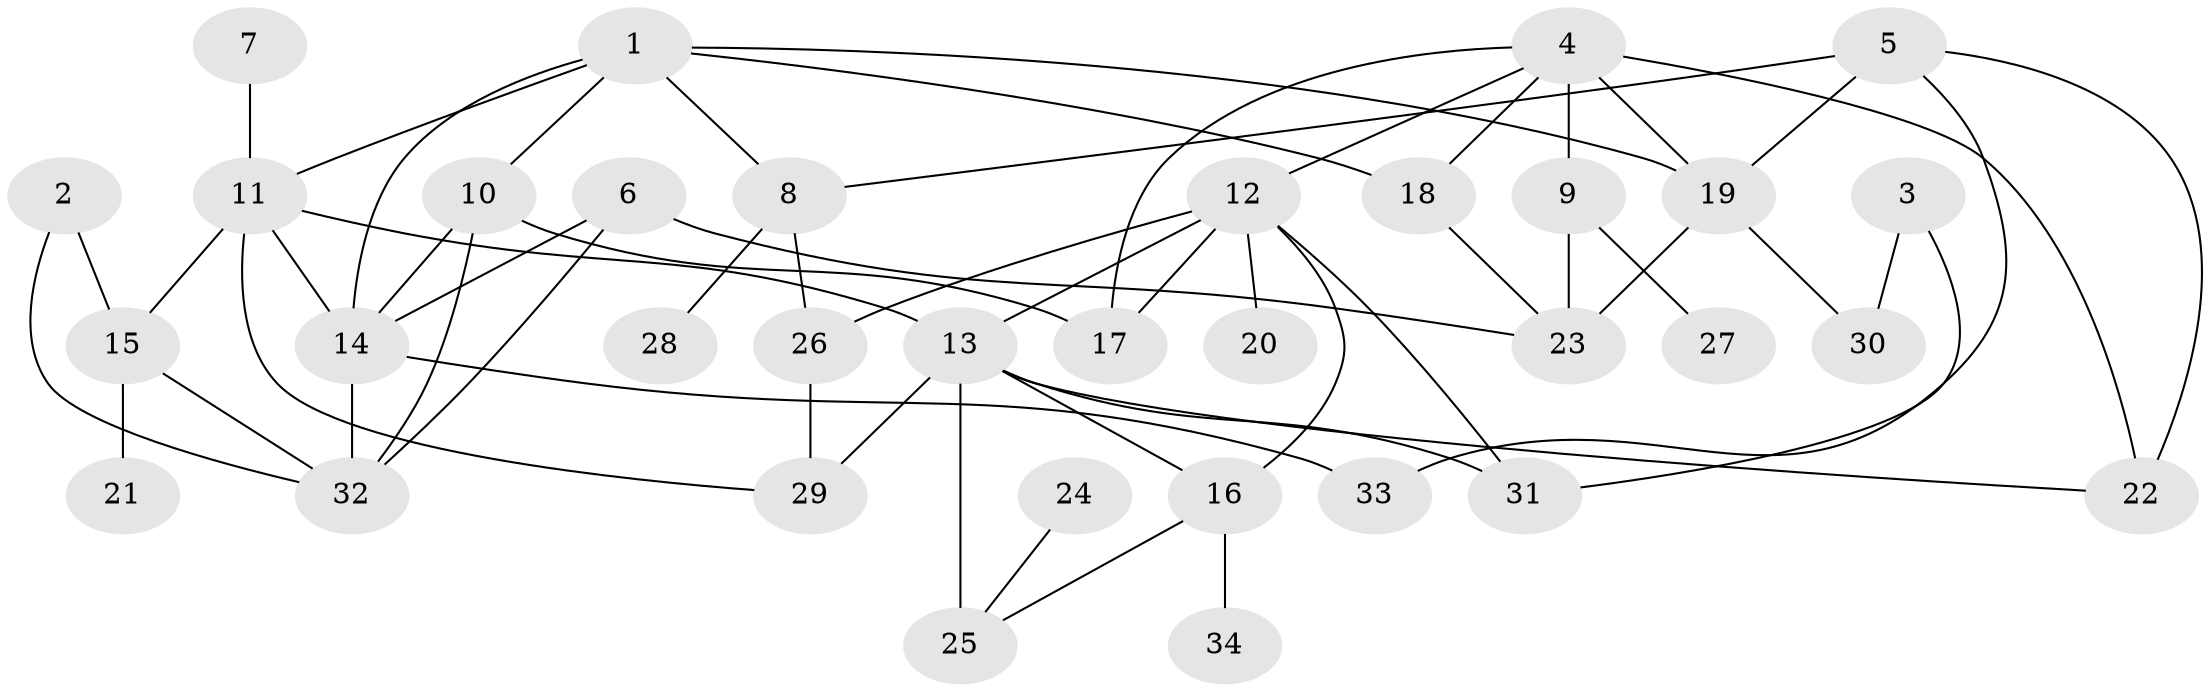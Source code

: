 // original degree distribution, {6: 0.035398230088495575, 4: 0.07964601769911504, 7: 0.017699115044247787, 5: 0.07964601769911504, 2: 0.3008849557522124, 3: 0.19469026548672566, 1: 0.2920353982300885}
// Generated by graph-tools (version 1.1) at 2025/36/03/04/25 23:36:03]
// undirected, 34 vertices, 57 edges
graph export_dot {
  node [color=gray90,style=filled];
  1;
  2;
  3;
  4;
  5;
  6;
  7;
  8;
  9;
  10;
  11;
  12;
  13;
  14;
  15;
  16;
  17;
  18;
  19;
  20;
  21;
  22;
  23;
  24;
  25;
  26;
  27;
  28;
  29;
  30;
  31;
  32;
  33;
  34;
  1 -- 8 [weight=1.0];
  1 -- 10 [weight=1.0];
  1 -- 11 [weight=1.0];
  1 -- 14 [weight=1.0];
  1 -- 18 [weight=1.0];
  1 -- 19 [weight=1.0];
  2 -- 15 [weight=1.0];
  2 -- 32 [weight=1.0];
  3 -- 30 [weight=1.0];
  3 -- 31 [weight=1.0];
  4 -- 9 [weight=2.0];
  4 -- 12 [weight=1.0];
  4 -- 17 [weight=1.0];
  4 -- 18 [weight=1.0];
  4 -- 19 [weight=1.0];
  4 -- 22 [weight=2.0];
  5 -- 8 [weight=1.0];
  5 -- 19 [weight=1.0];
  5 -- 22 [weight=1.0];
  5 -- 33 [weight=1.0];
  6 -- 14 [weight=1.0];
  6 -- 23 [weight=1.0];
  6 -- 32 [weight=1.0];
  7 -- 11 [weight=1.0];
  8 -- 26 [weight=1.0];
  8 -- 28 [weight=1.0];
  9 -- 23 [weight=2.0];
  9 -- 27 [weight=1.0];
  10 -- 14 [weight=1.0];
  10 -- 17 [weight=1.0];
  10 -- 32 [weight=1.0];
  11 -- 13 [weight=1.0];
  11 -- 14 [weight=1.0];
  11 -- 15 [weight=1.0];
  11 -- 29 [weight=1.0];
  12 -- 13 [weight=1.0];
  12 -- 16 [weight=1.0];
  12 -- 17 [weight=1.0];
  12 -- 20 [weight=1.0];
  12 -- 26 [weight=2.0];
  12 -- 31 [weight=1.0];
  13 -- 16 [weight=1.0];
  13 -- 22 [weight=2.0];
  13 -- 25 [weight=3.0];
  13 -- 29 [weight=1.0];
  13 -- 31 [weight=1.0];
  14 -- 32 [weight=1.0];
  14 -- 33 [weight=1.0];
  15 -- 21 [weight=1.0];
  15 -- 32 [weight=1.0];
  16 -- 25 [weight=1.0];
  16 -- 34 [weight=1.0];
  18 -- 23 [weight=1.0];
  19 -- 23 [weight=1.0];
  19 -- 30 [weight=1.0];
  24 -- 25 [weight=1.0];
  26 -- 29 [weight=1.0];
}
